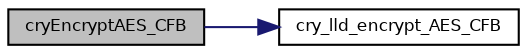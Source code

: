 digraph "cryEncryptAES_CFB"
{
  bgcolor="transparent";
  edge [fontname="Helvetica",fontsize="8",labelfontname="Helvetica",labelfontsize="8"];
  node [fontname="Helvetica",fontsize="8",shape=record];
  rankdir="LR";
  Node24 [label="cryEncryptAES_CFB",height=0.2,width=0.4,color="black", fillcolor="grey75", style="filled", fontcolor="black"];
  Node24 -> Node25 [color="midnightblue",fontsize="8",style="solid",fontname="Helvetica"];
  Node25 [label="cry_lld_encrypt_AES_CFB",height=0.2,width=0.4,color="black",URL="$group___c_r_y_p_t_o.html#ga91ff485a9b7c69bf50c4300179f95841",tooltip="Encryption operation using AES-CFB. "];
}
